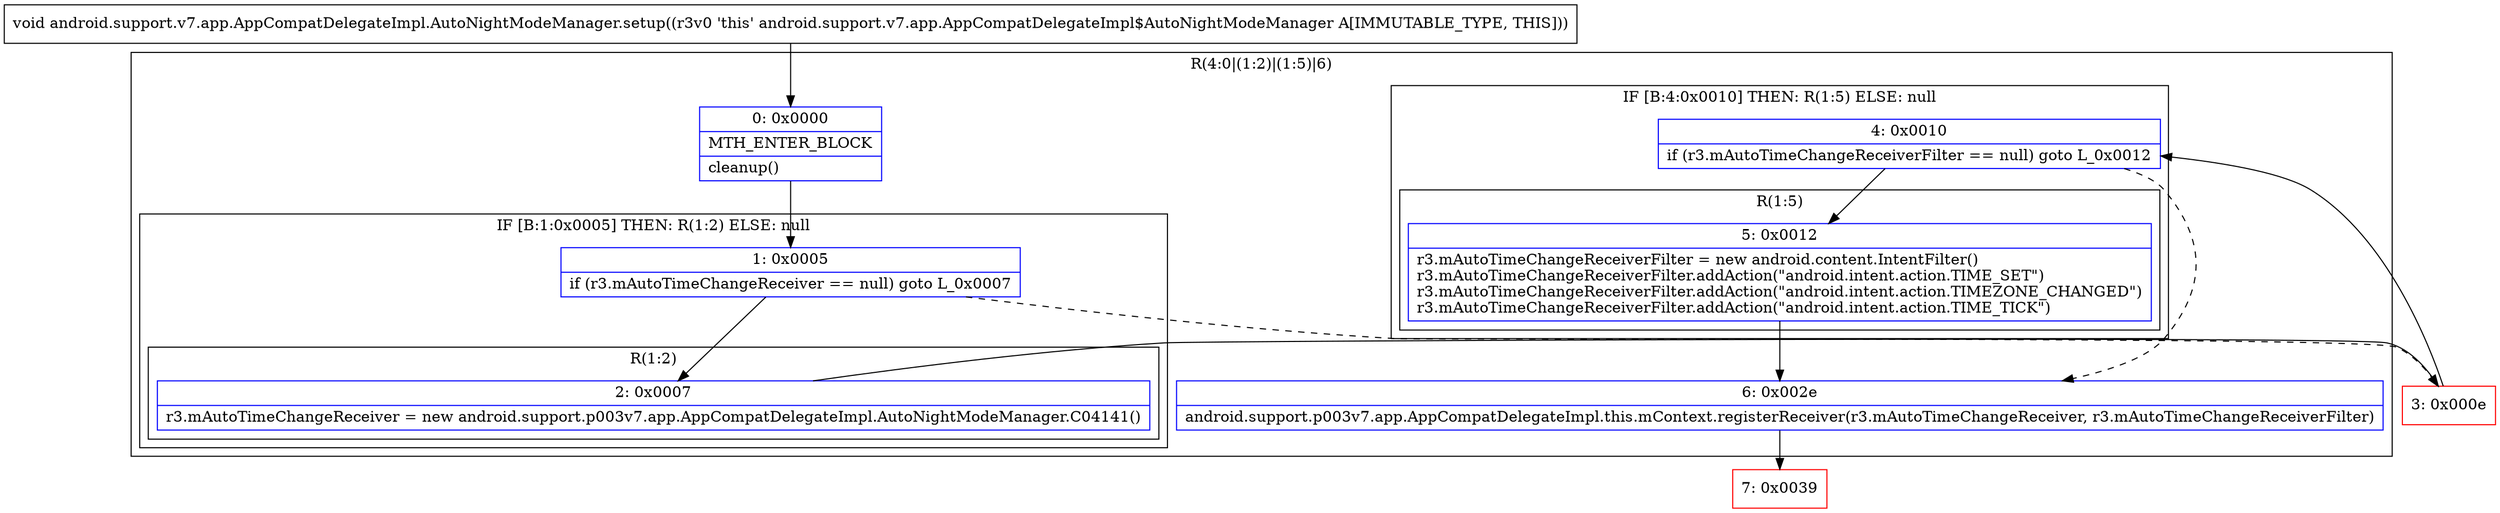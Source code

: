 digraph "CFG forandroid.support.v7.app.AppCompatDelegateImpl.AutoNightModeManager.setup()V" {
subgraph cluster_Region_1306804435 {
label = "R(4:0|(1:2)|(1:5)|6)";
node [shape=record,color=blue];
Node_0 [shape=record,label="{0\:\ 0x0000|MTH_ENTER_BLOCK\l|cleanup()\l}"];
subgraph cluster_IfRegion_820051746 {
label = "IF [B:1:0x0005] THEN: R(1:2) ELSE: null";
node [shape=record,color=blue];
Node_1 [shape=record,label="{1\:\ 0x0005|if (r3.mAutoTimeChangeReceiver == null) goto L_0x0007\l}"];
subgraph cluster_Region_417485002 {
label = "R(1:2)";
node [shape=record,color=blue];
Node_2 [shape=record,label="{2\:\ 0x0007|r3.mAutoTimeChangeReceiver = new android.support.p003v7.app.AppCompatDelegateImpl.AutoNightModeManager.C04141()\l}"];
}
}
subgraph cluster_IfRegion_1354704818 {
label = "IF [B:4:0x0010] THEN: R(1:5) ELSE: null";
node [shape=record,color=blue];
Node_4 [shape=record,label="{4\:\ 0x0010|if (r3.mAutoTimeChangeReceiverFilter == null) goto L_0x0012\l}"];
subgraph cluster_Region_1060243374 {
label = "R(1:5)";
node [shape=record,color=blue];
Node_5 [shape=record,label="{5\:\ 0x0012|r3.mAutoTimeChangeReceiverFilter = new android.content.IntentFilter()\lr3.mAutoTimeChangeReceiverFilter.addAction(\"android.intent.action.TIME_SET\")\lr3.mAutoTimeChangeReceiverFilter.addAction(\"android.intent.action.TIMEZONE_CHANGED\")\lr3.mAutoTimeChangeReceiverFilter.addAction(\"android.intent.action.TIME_TICK\")\l}"];
}
}
Node_6 [shape=record,label="{6\:\ 0x002e|android.support.p003v7.app.AppCompatDelegateImpl.this.mContext.registerReceiver(r3.mAutoTimeChangeReceiver, r3.mAutoTimeChangeReceiverFilter)\l}"];
}
Node_3 [shape=record,color=red,label="{3\:\ 0x000e}"];
Node_7 [shape=record,color=red,label="{7\:\ 0x0039}"];
MethodNode[shape=record,label="{void android.support.v7.app.AppCompatDelegateImpl.AutoNightModeManager.setup((r3v0 'this' android.support.v7.app.AppCompatDelegateImpl$AutoNightModeManager A[IMMUTABLE_TYPE, THIS])) }"];
MethodNode -> Node_0;
Node_0 -> Node_1;
Node_1 -> Node_2;
Node_1 -> Node_3[style=dashed];
Node_2 -> Node_3;
Node_4 -> Node_5;
Node_4 -> Node_6[style=dashed];
Node_5 -> Node_6;
Node_6 -> Node_7;
Node_3 -> Node_4;
}

